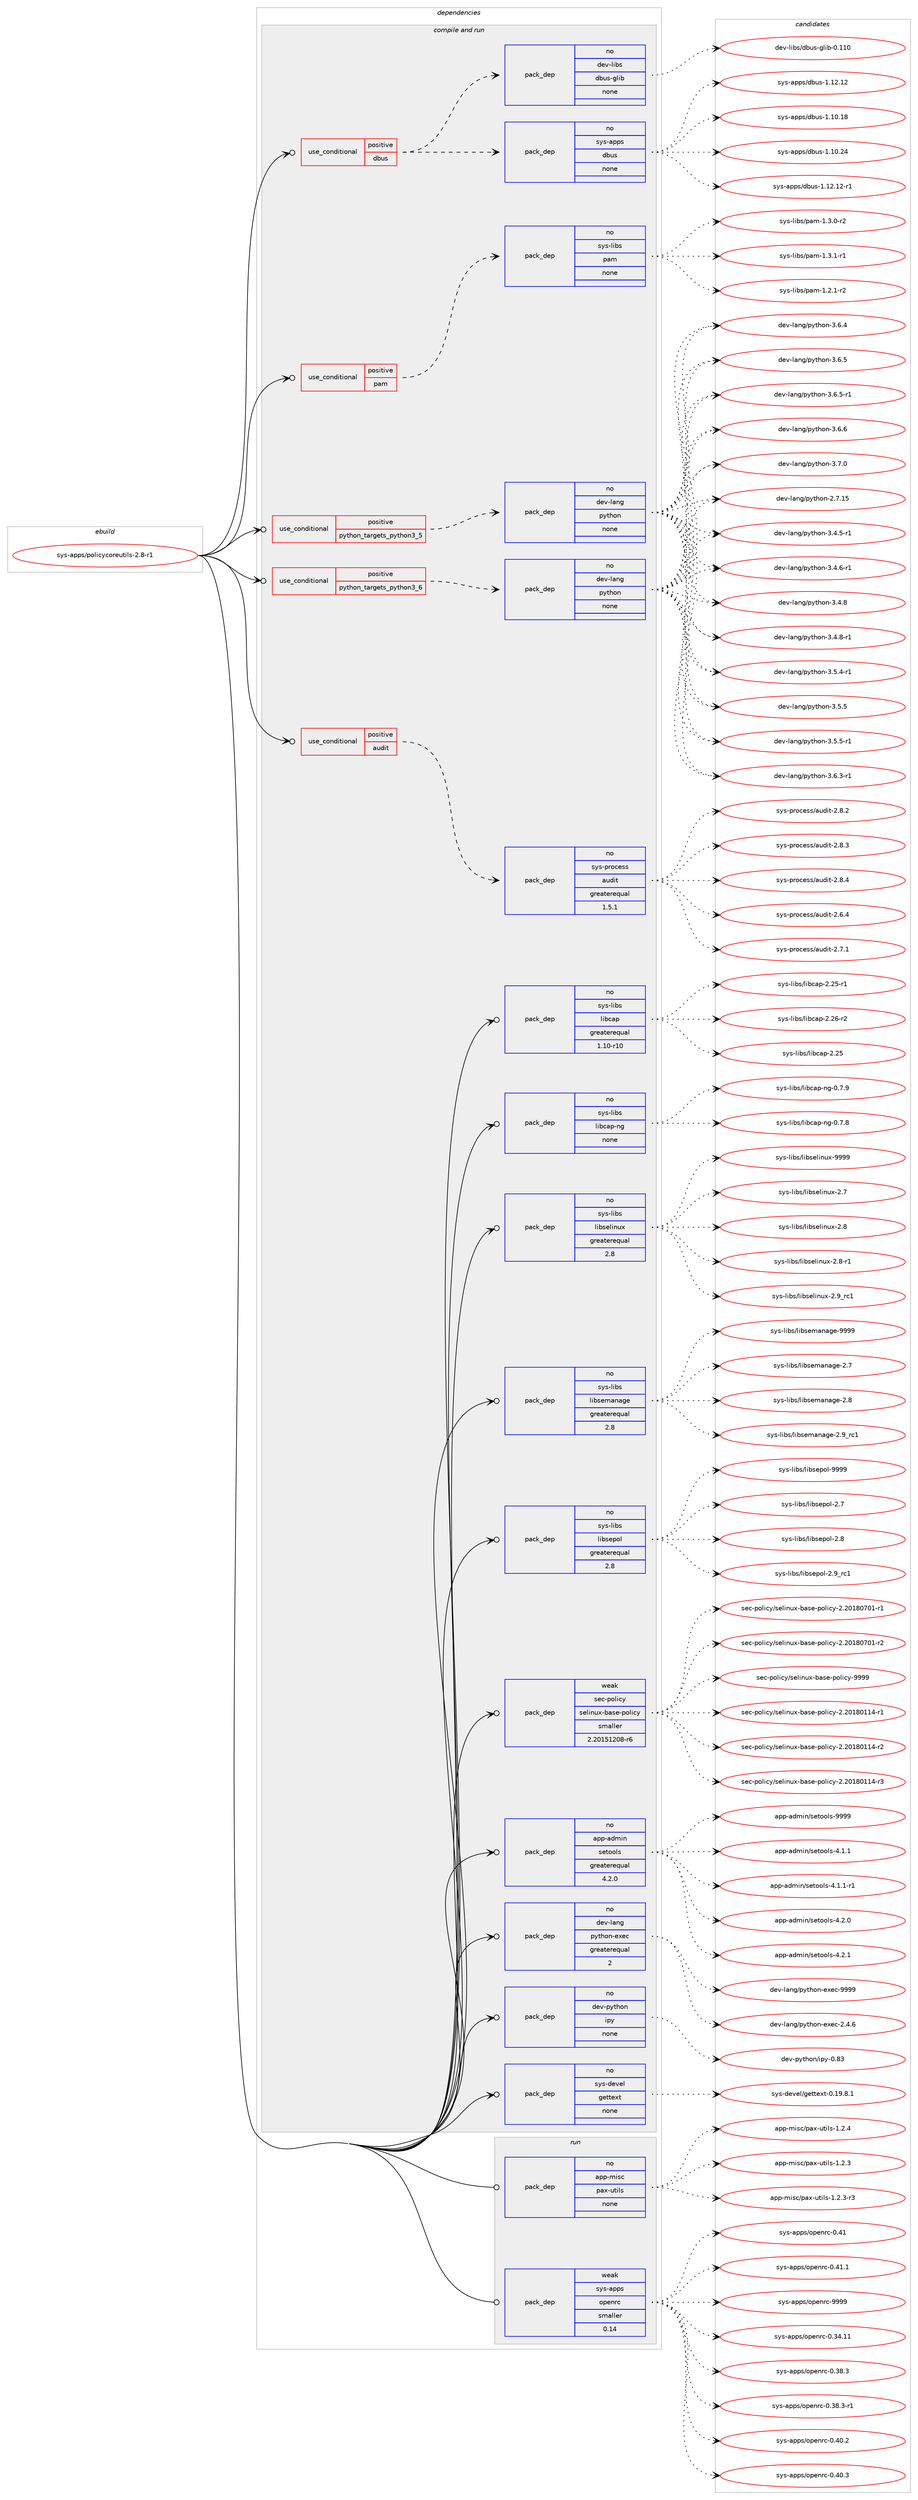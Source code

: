 digraph prolog {

# *************
# Graph options
# *************

newrank=true;
concentrate=true;
compound=true;
graph [rankdir=LR,fontname=Helvetica,fontsize=10,ranksep=1.5];#, ranksep=2.5, nodesep=0.2];
edge  [arrowhead=vee];
node  [fontname=Helvetica,fontsize=10];

# **********
# The ebuild
# **********

subgraph cluster_leftcol {
color=gray;
rank=same;
label=<<i>ebuild</i>>;
id [label="sys-apps/policycoreutils-2.8-r1", color=red, width=4, href="../sys-apps/policycoreutils-2.8-r1.svg"];
}

# ****************
# The dependencies
# ****************

subgraph cluster_midcol {
color=gray;
label=<<i>dependencies</i>>;
subgraph cluster_compile {
fillcolor="#eeeeee";
style=filled;
label=<<i>compile</i>>;
}
subgraph cluster_compileandrun {
fillcolor="#eeeeee";
style=filled;
label=<<i>compile and run</i>>;
subgraph cond224 {
dependency2861 [label=<<TABLE BORDER="0" CELLBORDER="1" CELLSPACING="0" CELLPADDING="4"><TR><TD ROWSPAN="3" CELLPADDING="10">use_conditional</TD></TR><TR><TD>positive</TD></TR><TR><TD>audit</TD></TR></TABLE>>, shape=none, color=red];
subgraph pack2581 {
dependency2862 [label=<<TABLE BORDER="0" CELLBORDER="1" CELLSPACING="0" CELLPADDING="4" WIDTH="220"><TR><TD ROWSPAN="6" CELLPADDING="30">pack_dep</TD></TR><TR><TD WIDTH="110">no</TD></TR><TR><TD>sys-process</TD></TR><TR><TD>audit</TD></TR><TR><TD>greaterequal</TD></TR><TR><TD>1.5.1</TD></TR></TABLE>>, shape=none, color=blue];
}
dependency2861:e -> dependency2862:w [weight=20,style="dashed",arrowhead="vee"];
}
id:e -> dependency2861:w [weight=20,style="solid",arrowhead="odotvee"];
subgraph cond225 {
dependency2863 [label=<<TABLE BORDER="0" CELLBORDER="1" CELLSPACING="0" CELLPADDING="4"><TR><TD ROWSPAN="3" CELLPADDING="10">use_conditional</TD></TR><TR><TD>positive</TD></TR><TR><TD>dbus</TD></TR></TABLE>>, shape=none, color=red];
subgraph pack2582 {
dependency2864 [label=<<TABLE BORDER="0" CELLBORDER="1" CELLSPACING="0" CELLPADDING="4" WIDTH="220"><TR><TD ROWSPAN="6" CELLPADDING="30">pack_dep</TD></TR><TR><TD WIDTH="110">no</TD></TR><TR><TD>sys-apps</TD></TR><TR><TD>dbus</TD></TR><TR><TD>none</TD></TR><TR><TD></TD></TR></TABLE>>, shape=none, color=blue];
}
dependency2863:e -> dependency2864:w [weight=20,style="dashed",arrowhead="vee"];
subgraph pack2583 {
dependency2865 [label=<<TABLE BORDER="0" CELLBORDER="1" CELLSPACING="0" CELLPADDING="4" WIDTH="220"><TR><TD ROWSPAN="6" CELLPADDING="30">pack_dep</TD></TR><TR><TD WIDTH="110">no</TD></TR><TR><TD>dev-libs</TD></TR><TR><TD>dbus-glib</TD></TR><TR><TD>none</TD></TR><TR><TD></TD></TR></TABLE>>, shape=none, color=blue];
}
dependency2863:e -> dependency2865:w [weight=20,style="dashed",arrowhead="vee"];
}
id:e -> dependency2863:w [weight=20,style="solid",arrowhead="odotvee"];
subgraph cond226 {
dependency2866 [label=<<TABLE BORDER="0" CELLBORDER="1" CELLSPACING="0" CELLPADDING="4"><TR><TD ROWSPAN="3" CELLPADDING="10">use_conditional</TD></TR><TR><TD>positive</TD></TR><TR><TD>pam</TD></TR></TABLE>>, shape=none, color=red];
subgraph pack2584 {
dependency2867 [label=<<TABLE BORDER="0" CELLBORDER="1" CELLSPACING="0" CELLPADDING="4" WIDTH="220"><TR><TD ROWSPAN="6" CELLPADDING="30">pack_dep</TD></TR><TR><TD WIDTH="110">no</TD></TR><TR><TD>sys-libs</TD></TR><TR><TD>pam</TD></TR><TR><TD>none</TD></TR><TR><TD></TD></TR></TABLE>>, shape=none, color=blue];
}
dependency2866:e -> dependency2867:w [weight=20,style="dashed",arrowhead="vee"];
}
id:e -> dependency2866:w [weight=20,style="solid",arrowhead="odotvee"];
subgraph cond227 {
dependency2868 [label=<<TABLE BORDER="0" CELLBORDER="1" CELLSPACING="0" CELLPADDING="4"><TR><TD ROWSPAN="3" CELLPADDING="10">use_conditional</TD></TR><TR><TD>positive</TD></TR><TR><TD>python_targets_python3_5</TD></TR></TABLE>>, shape=none, color=red];
subgraph pack2585 {
dependency2869 [label=<<TABLE BORDER="0" CELLBORDER="1" CELLSPACING="0" CELLPADDING="4" WIDTH="220"><TR><TD ROWSPAN="6" CELLPADDING="30">pack_dep</TD></TR><TR><TD WIDTH="110">no</TD></TR><TR><TD>dev-lang</TD></TR><TR><TD>python</TD></TR><TR><TD>none</TD></TR><TR><TD></TD></TR></TABLE>>, shape=none, color=blue];
}
dependency2868:e -> dependency2869:w [weight=20,style="dashed",arrowhead="vee"];
}
id:e -> dependency2868:w [weight=20,style="solid",arrowhead="odotvee"];
subgraph cond228 {
dependency2870 [label=<<TABLE BORDER="0" CELLBORDER="1" CELLSPACING="0" CELLPADDING="4"><TR><TD ROWSPAN="3" CELLPADDING="10">use_conditional</TD></TR><TR><TD>positive</TD></TR><TR><TD>python_targets_python3_6</TD></TR></TABLE>>, shape=none, color=red];
subgraph pack2586 {
dependency2871 [label=<<TABLE BORDER="0" CELLBORDER="1" CELLSPACING="0" CELLPADDING="4" WIDTH="220"><TR><TD ROWSPAN="6" CELLPADDING="30">pack_dep</TD></TR><TR><TD WIDTH="110">no</TD></TR><TR><TD>dev-lang</TD></TR><TR><TD>python</TD></TR><TR><TD>none</TD></TR><TR><TD></TD></TR></TABLE>>, shape=none, color=blue];
}
dependency2870:e -> dependency2871:w [weight=20,style="dashed",arrowhead="vee"];
}
id:e -> dependency2870:w [weight=20,style="solid",arrowhead="odotvee"];
subgraph pack2587 {
dependency2872 [label=<<TABLE BORDER="0" CELLBORDER="1" CELLSPACING="0" CELLPADDING="4" WIDTH="220"><TR><TD ROWSPAN="6" CELLPADDING="30">pack_dep</TD></TR><TR><TD WIDTH="110">no</TD></TR><TR><TD>app-admin</TD></TR><TR><TD>setools</TD></TR><TR><TD>greaterequal</TD></TR><TR><TD>4.2.0</TD></TR></TABLE>>, shape=none, color=blue];
}
id:e -> dependency2872:w [weight=20,style="solid",arrowhead="odotvee"];
subgraph pack2588 {
dependency2873 [label=<<TABLE BORDER="0" CELLBORDER="1" CELLSPACING="0" CELLPADDING="4" WIDTH="220"><TR><TD ROWSPAN="6" CELLPADDING="30">pack_dep</TD></TR><TR><TD WIDTH="110">no</TD></TR><TR><TD>dev-lang</TD></TR><TR><TD>python-exec</TD></TR><TR><TD>greaterequal</TD></TR><TR><TD>2</TD></TR></TABLE>>, shape=none, color=blue];
}
id:e -> dependency2873:w [weight=20,style="solid",arrowhead="odotvee"];
subgraph pack2589 {
dependency2874 [label=<<TABLE BORDER="0" CELLBORDER="1" CELLSPACING="0" CELLPADDING="4" WIDTH="220"><TR><TD ROWSPAN="6" CELLPADDING="30">pack_dep</TD></TR><TR><TD WIDTH="110">no</TD></TR><TR><TD>dev-python</TD></TR><TR><TD>ipy</TD></TR><TR><TD>none</TD></TR><TR><TD></TD></TR></TABLE>>, shape=none, color=blue];
}
id:e -> dependency2874:w [weight=20,style="solid",arrowhead="odotvee"];
subgraph pack2590 {
dependency2875 [label=<<TABLE BORDER="0" CELLBORDER="1" CELLSPACING="0" CELLPADDING="4" WIDTH="220"><TR><TD ROWSPAN="6" CELLPADDING="30">pack_dep</TD></TR><TR><TD WIDTH="110">no</TD></TR><TR><TD>sys-devel</TD></TR><TR><TD>gettext</TD></TR><TR><TD>none</TD></TR><TR><TD></TD></TR></TABLE>>, shape=none, color=blue];
}
id:e -> dependency2875:w [weight=20,style="solid",arrowhead="odotvee"];
subgraph pack2591 {
dependency2876 [label=<<TABLE BORDER="0" CELLBORDER="1" CELLSPACING="0" CELLPADDING="4" WIDTH="220"><TR><TD ROWSPAN="6" CELLPADDING="30">pack_dep</TD></TR><TR><TD WIDTH="110">no</TD></TR><TR><TD>sys-libs</TD></TR><TR><TD>libcap</TD></TR><TR><TD>greaterequal</TD></TR><TR><TD>1.10-r10</TD></TR></TABLE>>, shape=none, color=blue];
}
id:e -> dependency2876:w [weight=20,style="solid",arrowhead="odotvee"];
subgraph pack2592 {
dependency2877 [label=<<TABLE BORDER="0" CELLBORDER="1" CELLSPACING="0" CELLPADDING="4" WIDTH="220"><TR><TD ROWSPAN="6" CELLPADDING="30">pack_dep</TD></TR><TR><TD WIDTH="110">no</TD></TR><TR><TD>sys-libs</TD></TR><TR><TD>libcap-ng</TD></TR><TR><TD>none</TD></TR><TR><TD></TD></TR></TABLE>>, shape=none, color=blue];
}
id:e -> dependency2877:w [weight=20,style="solid",arrowhead="odotvee"];
subgraph pack2593 {
dependency2878 [label=<<TABLE BORDER="0" CELLBORDER="1" CELLSPACING="0" CELLPADDING="4" WIDTH="220"><TR><TD ROWSPAN="6" CELLPADDING="30">pack_dep</TD></TR><TR><TD WIDTH="110">no</TD></TR><TR><TD>sys-libs</TD></TR><TR><TD>libselinux</TD></TR><TR><TD>greaterequal</TD></TR><TR><TD>2.8</TD></TR></TABLE>>, shape=none, color=blue];
}
id:e -> dependency2878:w [weight=20,style="solid",arrowhead="odotvee"];
subgraph pack2594 {
dependency2879 [label=<<TABLE BORDER="0" CELLBORDER="1" CELLSPACING="0" CELLPADDING="4" WIDTH="220"><TR><TD ROWSPAN="6" CELLPADDING="30">pack_dep</TD></TR><TR><TD WIDTH="110">no</TD></TR><TR><TD>sys-libs</TD></TR><TR><TD>libsemanage</TD></TR><TR><TD>greaterequal</TD></TR><TR><TD>2.8</TD></TR></TABLE>>, shape=none, color=blue];
}
id:e -> dependency2879:w [weight=20,style="solid",arrowhead="odotvee"];
subgraph pack2595 {
dependency2880 [label=<<TABLE BORDER="0" CELLBORDER="1" CELLSPACING="0" CELLPADDING="4" WIDTH="220"><TR><TD ROWSPAN="6" CELLPADDING="30">pack_dep</TD></TR><TR><TD WIDTH="110">no</TD></TR><TR><TD>sys-libs</TD></TR><TR><TD>libsepol</TD></TR><TR><TD>greaterequal</TD></TR><TR><TD>2.8</TD></TR></TABLE>>, shape=none, color=blue];
}
id:e -> dependency2880:w [weight=20,style="solid",arrowhead="odotvee"];
subgraph pack2596 {
dependency2881 [label=<<TABLE BORDER="0" CELLBORDER="1" CELLSPACING="0" CELLPADDING="4" WIDTH="220"><TR><TD ROWSPAN="6" CELLPADDING="30">pack_dep</TD></TR><TR><TD WIDTH="110">weak</TD></TR><TR><TD>sec-policy</TD></TR><TR><TD>selinux-base-policy</TD></TR><TR><TD>smaller</TD></TR><TR><TD>2.20151208-r6</TD></TR></TABLE>>, shape=none, color=blue];
}
id:e -> dependency2881:w [weight=20,style="solid",arrowhead="odotvee"];
}
subgraph cluster_run {
fillcolor="#eeeeee";
style=filled;
label=<<i>run</i>>;
subgraph pack2597 {
dependency2882 [label=<<TABLE BORDER="0" CELLBORDER="1" CELLSPACING="0" CELLPADDING="4" WIDTH="220"><TR><TD ROWSPAN="6" CELLPADDING="30">pack_dep</TD></TR><TR><TD WIDTH="110">no</TD></TR><TR><TD>app-misc</TD></TR><TR><TD>pax-utils</TD></TR><TR><TD>none</TD></TR><TR><TD></TD></TR></TABLE>>, shape=none, color=blue];
}
id:e -> dependency2882:w [weight=20,style="solid",arrowhead="odot"];
subgraph pack2598 {
dependency2883 [label=<<TABLE BORDER="0" CELLBORDER="1" CELLSPACING="0" CELLPADDING="4" WIDTH="220"><TR><TD ROWSPAN="6" CELLPADDING="30">pack_dep</TD></TR><TR><TD WIDTH="110">weak</TD></TR><TR><TD>sys-apps</TD></TR><TR><TD>openrc</TD></TR><TR><TD>smaller</TD></TR><TR><TD>0.14</TD></TR></TABLE>>, shape=none, color=blue];
}
id:e -> dependency2883:w [weight=20,style="solid",arrowhead="odot"];
}
}

# **************
# The candidates
# **************

subgraph cluster_choices {
rank=same;
color=gray;
label=<<i>candidates</i>>;

subgraph choice2581 {
color=black;
nodesep=1;
choice11512111545112114111991011151154797117100105116455046544652 [label="sys-process/audit-2.6.4", color=red, width=4,href="../sys-process/audit-2.6.4.svg"];
choice11512111545112114111991011151154797117100105116455046554649 [label="sys-process/audit-2.7.1", color=red, width=4,href="../sys-process/audit-2.7.1.svg"];
choice11512111545112114111991011151154797117100105116455046564650 [label="sys-process/audit-2.8.2", color=red, width=4,href="../sys-process/audit-2.8.2.svg"];
choice11512111545112114111991011151154797117100105116455046564651 [label="sys-process/audit-2.8.3", color=red, width=4,href="../sys-process/audit-2.8.3.svg"];
choice11512111545112114111991011151154797117100105116455046564652 [label="sys-process/audit-2.8.4", color=red, width=4,href="../sys-process/audit-2.8.4.svg"];
dependency2862:e -> choice11512111545112114111991011151154797117100105116455046544652:w [style=dotted,weight="100"];
dependency2862:e -> choice11512111545112114111991011151154797117100105116455046554649:w [style=dotted,weight="100"];
dependency2862:e -> choice11512111545112114111991011151154797117100105116455046564650:w [style=dotted,weight="100"];
dependency2862:e -> choice11512111545112114111991011151154797117100105116455046564651:w [style=dotted,weight="100"];
dependency2862:e -> choice11512111545112114111991011151154797117100105116455046564652:w [style=dotted,weight="100"];
}
subgraph choice2582 {
color=black;
nodesep=1;
choice115121115459711211211547100981171154549464950464950 [label="sys-apps/dbus-1.12.12", color=red, width=4,href="../sys-apps/dbus-1.12.12.svg"];
choice115121115459711211211547100981171154549464948464956 [label="sys-apps/dbus-1.10.18", color=red, width=4,href="../sys-apps/dbus-1.10.18.svg"];
choice115121115459711211211547100981171154549464948465052 [label="sys-apps/dbus-1.10.24", color=red, width=4,href="../sys-apps/dbus-1.10.24.svg"];
choice1151211154597112112115471009811711545494649504649504511449 [label="sys-apps/dbus-1.12.12-r1", color=red, width=4,href="../sys-apps/dbus-1.12.12-r1.svg"];
dependency2864:e -> choice115121115459711211211547100981171154549464950464950:w [style=dotted,weight="100"];
dependency2864:e -> choice115121115459711211211547100981171154549464948464956:w [style=dotted,weight="100"];
dependency2864:e -> choice115121115459711211211547100981171154549464948465052:w [style=dotted,weight="100"];
dependency2864:e -> choice1151211154597112112115471009811711545494649504649504511449:w [style=dotted,weight="100"];
}
subgraph choice2583 {
color=black;
nodesep=1;
choice100101118451081059811547100981171154510310810598454846494948 [label="dev-libs/dbus-glib-0.110", color=red, width=4,href="../dev-libs/dbus-glib-0.110.svg"];
dependency2865:e -> choice100101118451081059811547100981171154510310810598454846494948:w [style=dotted,weight="100"];
}
subgraph choice2584 {
color=black;
nodesep=1;
choice115121115451081059811547112971094549465046494511450 [label="sys-libs/pam-1.2.1-r2", color=red, width=4,href="../sys-libs/pam-1.2.1-r2.svg"];
choice115121115451081059811547112971094549465146484511450 [label="sys-libs/pam-1.3.0-r2", color=red, width=4,href="../sys-libs/pam-1.3.0-r2.svg"];
choice115121115451081059811547112971094549465146494511449 [label="sys-libs/pam-1.3.1-r1", color=red, width=4,href="../sys-libs/pam-1.3.1-r1.svg"];
dependency2867:e -> choice115121115451081059811547112971094549465046494511450:w [style=dotted,weight="100"];
dependency2867:e -> choice115121115451081059811547112971094549465146484511450:w [style=dotted,weight="100"];
dependency2867:e -> choice115121115451081059811547112971094549465146494511449:w [style=dotted,weight="100"];
}
subgraph choice2585 {
color=black;
nodesep=1;
choice10010111845108971101034711212111610411111045504655464953 [label="dev-lang/python-2.7.15", color=red, width=4,href="../dev-lang/python-2.7.15.svg"];
choice1001011184510897110103471121211161041111104551465246534511449 [label="dev-lang/python-3.4.5-r1", color=red, width=4,href="../dev-lang/python-3.4.5-r1.svg"];
choice1001011184510897110103471121211161041111104551465246544511449 [label="dev-lang/python-3.4.6-r1", color=red, width=4,href="../dev-lang/python-3.4.6-r1.svg"];
choice100101118451089711010347112121116104111110455146524656 [label="dev-lang/python-3.4.8", color=red, width=4,href="../dev-lang/python-3.4.8.svg"];
choice1001011184510897110103471121211161041111104551465246564511449 [label="dev-lang/python-3.4.8-r1", color=red, width=4,href="../dev-lang/python-3.4.8-r1.svg"];
choice1001011184510897110103471121211161041111104551465346524511449 [label="dev-lang/python-3.5.4-r1", color=red, width=4,href="../dev-lang/python-3.5.4-r1.svg"];
choice100101118451089711010347112121116104111110455146534653 [label="dev-lang/python-3.5.5", color=red, width=4,href="../dev-lang/python-3.5.5.svg"];
choice1001011184510897110103471121211161041111104551465346534511449 [label="dev-lang/python-3.5.5-r1", color=red, width=4,href="../dev-lang/python-3.5.5-r1.svg"];
choice1001011184510897110103471121211161041111104551465446514511449 [label="dev-lang/python-3.6.3-r1", color=red, width=4,href="../dev-lang/python-3.6.3-r1.svg"];
choice100101118451089711010347112121116104111110455146544652 [label="dev-lang/python-3.6.4", color=red, width=4,href="../dev-lang/python-3.6.4.svg"];
choice100101118451089711010347112121116104111110455146544653 [label="dev-lang/python-3.6.5", color=red, width=4,href="../dev-lang/python-3.6.5.svg"];
choice1001011184510897110103471121211161041111104551465446534511449 [label="dev-lang/python-3.6.5-r1", color=red, width=4,href="../dev-lang/python-3.6.5-r1.svg"];
choice100101118451089711010347112121116104111110455146544654 [label="dev-lang/python-3.6.6", color=red, width=4,href="../dev-lang/python-3.6.6.svg"];
choice100101118451089711010347112121116104111110455146554648 [label="dev-lang/python-3.7.0", color=red, width=4,href="../dev-lang/python-3.7.0.svg"];
dependency2869:e -> choice10010111845108971101034711212111610411111045504655464953:w [style=dotted,weight="100"];
dependency2869:e -> choice1001011184510897110103471121211161041111104551465246534511449:w [style=dotted,weight="100"];
dependency2869:e -> choice1001011184510897110103471121211161041111104551465246544511449:w [style=dotted,weight="100"];
dependency2869:e -> choice100101118451089711010347112121116104111110455146524656:w [style=dotted,weight="100"];
dependency2869:e -> choice1001011184510897110103471121211161041111104551465246564511449:w [style=dotted,weight="100"];
dependency2869:e -> choice1001011184510897110103471121211161041111104551465346524511449:w [style=dotted,weight="100"];
dependency2869:e -> choice100101118451089711010347112121116104111110455146534653:w [style=dotted,weight="100"];
dependency2869:e -> choice1001011184510897110103471121211161041111104551465346534511449:w [style=dotted,weight="100"];
dependency2869:e -> choice1001011184510897110103471121211161041111104551465446514511449:w [style=dotted,weight="100"];
dependency2869:e -> choice100101118451089711010347112121116104111110455146544652:w [style=dotted,weight="100"];
dependency2869:e -> choice100101118451089711010347112121116104111110455146544653:w [style=dotted,weight="100"];
dependency2869:e -> choice1001011184510897110103471121211161041111104551465446534511449:w [style=dotted,weight="100"];
dependency2869:e -> choice100101118451089711010347112121116104111110455146544654:w [style=dotted,weight="100"];
dependency2869:e -> choice100101118451089711010347112121116104111110455146554648:w [style=dotted,weight="100"];
}
subgraph choice2586 {
color=black;
nodesep=1;
choice10010111845108971101034711212111610411111045504655464953 [label="dev-lang/python-2.7.15", color=red, width=4,href="../dev-lang/python-2.7.15.svg"];
choice1001011184510897110103471121211161041111104551465246534511449 [label="dev-lang/python-3.4.5-r1", color=red, width=4,href="../dev-lang/python-3.4.5-r1.svg"];
choice1001011184510897110103471121211161041111104551465246544511449 [label="dev-lang/python-3.4.6-r1", color=red, width=4,href="../dev-lang/python-3.4.6-r1.svg"];
choice100101118451089711010347112121116104111110455146524656 [label="dev-lang/python-3.4.8", color=red, width=4,href="../dev-lang/python-3.4.8.svg"];
choice1001011184510897110103471121211161041111104551465246564511449 [label="dev-lang/python-3.4.8-r1", color=red, width=4,href="../dev-lang/python-3.4.8-r1.svg"];
choice1001011184510897110103471121211161041111104551465346524511449 [label="dev-lang/python-3.5.4-r1", color=red, width=4,href="../dev-lang/python-3.5.4-r1.svg"];
choice100101118451089711010347112121116104111110455146534653 [label="dev-lang/python-3.5.5", color=red, width=4,href="../dev-lang/python-3.5.5.svg"];
choice1001011184510897110103471121211161041111104551465346534511449 [label="dev-lang/python-3.5.5-r1", color=red, width=4,href="../dev-lang/python-3.5.5-r1.svg"];
choice1001011184510897110103471121211161041111104551465446514511449 [label="dev-lang/python-3.6.3-r1", color=red, width=4,href="../dev-lang/python-3.6.3-r1.svg"];
choice100101118451089711010347112121116104111110455146544652 [label="dev-lang/python-3.6.4", color=red, width=4,href="../dev-lang/python-3.6.4.svg"];
choice100101118451089711010347112121116104111110455146544653 [label="dev-lang/python-3.6.5", color=red, width=4,href="../dev-lang/python-3.6.5.svg"];
choice1001011184510897110103471121211161041111104551465446534511449 [label="dev-lang/python-3.6.5-r1", color=red, width=4,href="../dev-lang/python-3.6.5-r1.svg"];
choice100101118451089711010347112121116104111110455146544654 [label="dev-lang/python-3.6.6", color=red, width=4,href="../dev-lang/python-3.6.6.svg"];
choice100101118451089711010347112121116104111110455146554648 [label="dev-lang/python-3.7.0", color=red, width=4,href="../dev-lang/python-3.7.0.svg"];
dependency2871:e -> choice10010111845108971101034711212111610411111045504655464953:w [style=dotted,weight="100"];
dependency2871:e -> choice1001011184510897110103471121211161041111104551465246534511449:w [style=dotted,weight="100"];
dependency2871:e -> choice1001011184510897110103471121211161041111104551465246544511449:w [style=dotted,weight="100"];
dependency2871:e -> choice100101118451089711010347112121116104111110455146524656:w [style=dotted,weight="100"];
dependency2871:e -> choice1001011184510897110103471121211161041111104551465246564511449:w [style=dotted,weight="100"];
dependency2871:e -> choice1001011184510897110103471121211161041111104551465346524511449:w [style=dotted,weight="100"];
dependency2871:e -> choice100101118451089711010347112121116104111110455146534653:w [style=dotted,weight="100"];
dependency2871:e -> choice1001011184510897110103471121211161041111104551465346534511449:w [style=dotted,weight="100"];
dependency2871:e -> choice1001011184510897110103471121211161041111104551465446514511449:w [style=dotted,weight="100"];
dependency2871:e -> choice100101118451089711010347112121116104111110455146544652:w [style=dotted,weight="100"];
dependency2871:e -> choice100101118451089711010347112121116104111110455146544653:w [style=dotted,weight="100"];
dependency2871:e -> choice1001011184510897110103471121211161041111104551465446534511449:w [style=dotted,weight="100"];
dependency2871:e -> choice100101118451089711010347112121116104111110455146544654:w [style=dotted,weight="100"];
dependency2871:e -> choice100101118451089711010347112121116104111110455146554648:w [style=dotted,weight="100"];
}
subgraph choice2587 {
color=black;
nodesep=1;
choice97112112459710010910511047115101116111111108115455246494649 [label="app-admin/setools-4.1.1", color=red, width=4,href="../app-admin/setools-4.1.1.svg"];
choice971121124597100109105110471151011161111111081154552464946494511449 [label="app-admin/setools-4.1.1-r1", color=red, width=4,href="../app-admin/setools-4.1.1-r1.svg"];
choice97112112459710010910511047115101116111111108115455246504648 [label="app-admin/setools-4.2.0", color=red, width=4,href="../app-admin/setools-4.2.0.svg"];
choice97112112459710010910511047115101116111111108115455246504649 [label="app-admin/setools-4.2.1", color=red, width=4,href="../app-admin/setools-4.2.1.svg"];
choice971121124597100109105110471151011161111111081154557575757 [label="app-admin/setools-9999", color=red, width=4,href="../app-admin/setools-9999.svg"];
dependency2872:e -> choice97112112459710010910511047115101116111111108115455246494649:w [style=dotted,weight="100"];
dependency2872:e -> choice971121124597100109105110471151011161111111081154552464946494511449:w [style=dotted,weight="100"];
dependency2872:e -> choice97112112459710010910511047115101116111111108115455246504648:w [style=dotted,weight="100"];
dependency2872:e -> choice97112112459710010910511047115101116111111108115455246504649:w [style=dotted,weight="100"];
dependency2872:e -> choice971121124597100109105110471151011161111111081154557575757:w [style=dotted,weight="100"];
}
subgraph choice2588 {
color=black;
nodesep=1;
choice1001011184510897110103471121211161041111104510112010199455046524654 [label="dev-lang/python-exec-2.4.6", color=red, width=4,href="../dev-lang/python-exec-2.4.6.svg"];
choice10010111845108971101034711212111610411111045101120101994557575757 [label="dev-lang/python-exec-9999", color=red, width=4,href="../dev-lang/python-exec-9999.svg"];
dependency2873:e -> choice1001011184510897110103471121211161041111104510112010199455046524654:w [style=dotted,weight="100"];
dependency2873:e -> choice10010111845108971101034711212111610411111045101120101994557575757:w [style=dotted,weight="100"];
}
subgraph choice2589 {
color=black;
nodesep=1;
choice10010111845112121116104111110471051121214548465651 [label="dev-python/ipy-0.83", color=red, width=4,href="../dev-python/ipy-0.83.svg"];
dependency2874:e -> choice10010111845112121116104111110471051121214548465651:w [style=dotted,weight="100"];
}
subgraph choice2590 {
color=black;
nodesep=1;
choice1151211154510010111810110847103101116116101120116454846495746564649 [label="sys-devel/gettext-0.19.8.1", color=red, width=4,href="../sys-devel/gettext-0.19.8.1.svg"];
dependency2875:e -> choice1151211154510010111810110847103101116116101120116454846495746564649:w [style=dotted,weight="100"];
}
subgraph choice2591 {
color=black;
nodesep=1;
choice1151211154510810598115471081059899971124550465053 [label="sys-libs/libcap-2.25", color=red, width=4,href="../sys-libs/libcap-2.25.svg"];
choice11512111545108105981154710810598999711245504650534511449 [label="sys-libs/libcap-2.25-r1", color=red, width=4,href="../sys-libs/libcap-2.25-r1.svg"];
choice11512111545108105981154710810598999711245504650544511450 [label="sys-libs/libcap-2.26-r2", color=red, width=4,href="../sys-libs/libcap-2.26-r2.svg"];
dependency2876:e -> choice1151211154510810598115471081059899971124550465053:w [style=dotted,weight="100"];
dependency2876:e -> choice11512111545108105981154710810598999711245504650534511449:w [style=dotted,weight="100"];
dependency2876:e -> choice11512111545108105981154710810598999711245504650544511450:w [style=dotted,weight="100"];
}
subgraph choice2592 {
color=black;
nodesep=1;
choice11512111545108105981154710810598999711245110103454846554656 [label="sys-libs/libcap-ng-0.7.8", color=red, width=4,href="../sys-libs/libcap-ng-0.7.8.svg"];
choice11512111545108105981154710810598999711245110103454846554657 [label="sys-libs/libcap-ng-0.7.9", color=red, width=4,href="../sys-libs/libcap-ng-0.7.9.svg"];
dependency2877:e -> choice11512111545108105981154710810598999711245110103454846554656:w [style=dotted,weight="100"];
dependency2877:e -> choice11512111545108105981154710810598999711245110103454846554657:w [style=dotted,weight="100"];
}
subgraph choice2593 {
color=black;
nodesep=1;
choice1151211154510810598115471081059811510110810511011712045504655 [label="sys-libs/libselinux-2.7", color=red, width=4,href="../sys-libs/libselinux-2.7.svg"];
choice1151211154510810598115471081059811510110810511011712045504656 [label="sys-libs/libselinux-2.8", color=red, width=4,href="../sys-libs/libselinux-2.8.svg"];
choice11512111545108105981154710810598115101108105110117120455046564511449 [label="sys-libs/libselinux-2.8-r1", color=red, width=4,href="../sys-libs/libselinux-2.8-r1.svg"];
choice1151211154510810598115471081059811510110810511011712045504657951149949 [label="sys-libs/libselinux-2.9_rc1", color=red, width=4,href="../sys-libs/libselinux-2.9_rc1.svg"];
choice115121115451081059811547108105981151011081051101171204557575757 [label="sys-libs/libselinux-9999", color=red, width=4,href="../sys-libs/libselinux-9999.svg"];
dependency2878:e -> choice1151211154510810598115471081059811510110810511011712045504655:w [style=dotted,weight="100"];
dependency2878:e -> choice1151211154510810598115471081059811510110810511011712045504656:w [style=dotted,weight="100"];
dependency2878:e -> choice11512111545108105981154710810598115101108105110117120455046564511449:w [style=dotted,weight="100"];
dependency2878:e -> choice1151211154510810598115471081059811510110810511011712045504657951149949:w [style=dotted,weight="100"];
dependency2878:e -> choice115121115451081059811547108105981151011081051101171204557575757:w [style=dotted,weight="100"];
}
subgraph choice2594 {
color=black;
nodesep=1;
choice11512111545108105981154710810598115101109971109710310145504655 [label="sys-libs/libsemanage-2.7", color=red, width=4,href="../sys-libs/libsemanage-2.7.svg"];
choice11512111545108105981154710810598115101109971109710310145504656 [label="sys-libs/libsemanage-2.8", color=red, width=4,href="../sys-libs/libsemanage-2.8.svg"];
choice11512111545108105981154710810598115101109971109710310145504657951149949 [label="sys-libs/libsemanage-2.9_rc1", color=red, width=4,href="../sys-libs/libsemanage-2.9_rc1.svg"];
choice1151211154510810598115471081059811510110997110971031014557575757 [label="sys-libs/libsemanage-9999", color=red, width=4,href="../sys-libs/libsemanage-9999.svg"];
dependency2879:e -> choice11512111545108105981154710810598115101109971109710310145504655:w [style=dotted,weight="100"];
dependency2879:e -> choice11512111545108105981154710810598115101109971109710310145504656:w [style=dotted,weight="100"];
dependency2879:e -> choice11512111545108105981154710810598115101109971109710310145504657951149949:w [style=dotted,weight="100"];
dependency2879:e -> choice1151211154510810598115471081059811510110997110971031014557575757:w [style=dotted,weight="100"];
}
subgraph choice2595 {
color=black;
nodesep=1;
choice1151211154510810598115471081059811510111211110845504655 [label="sys-libs/libsepol-2.7", color=red, width=4,href="../sys-libs/libsepol-2.7.svg"];
choice1151211154510810598115471081059811510111211110845504656 [label="sys-libs/libsepol-2.8", color=red, width=4,href="../sys-libs/libsepol-2.8.svg"];
choice1151211154510810598115471081059811510111211110845504657951149949 [label="sys-libs/libsepol-2.9_rc1", color=red, width=4,href="../sys-libs/libsepol-2.9_rc1.svg"];
choice115121115451081059811547108105981151011121111084557575757 [label="sys-libs/libsepol-9999", color=red, width=4,href="../sys-libs/libsepol-9999.svg"];
dependency2880:e -> choice1151211154510810598115471081059811510111211110845504655:w [style=dotted,weight="100"];
dependency2880:e -> choice1151211154510810598115471081059811510111211110845504656:w [style=dotted,weight="100"];
dependency2880:e -> choice1151211154510810598115471081059811510111211110845504657951149949:w [style=dotted,weight="100"];
dependency2880:e -> choice115121115451081059811547108105981151011121111084557575757:w [style=dotted,weight="100"];
}
subgraph choice2596 {
color=black;
nodesep=1;
choice11510199451121111081059912147115101108105110117120459897115101451121111081059912145504650484956484949524511449 [label="sec-policy/selinux-base-policy-2.20180114-r1", color=red, width=4,href="../sec-policy/selinux-base-policy-2.20180114-r1.svg"];
choice11510199451121111081059912147115101108105110117120459897115101451121111081059912145504650484956484949524511450 [label="sec-policy/selinux-base-policy-2.20180114-r2", color=red, width=4,href="../sec-policy/selinux-base-policy-2.20180114-r2.svg"];
choice11510199451121111081059912147115101108105110117120459897115101451121111081059912145504650484956484949524511451 [label="sec-policy/selinux-base-policy-2.20180114-r3", color=red, width=4,href="../sec-policy/selinux-base-policy-2.20180114-r3.svg"];
choice11510199451121111081059912147115101108105110117120459897115101451121111081059912145504650484956485548494511449 [label="sec-policy/selinux-base-policy-2.20180701-r1", color=red, width=4,href="../sec-policy/selinux-base-policy-2.20180701-r1.svg"];
choice11510199451121111081059912147115101108105110117120459897115101451121111081059912145504650484956485548494511450 [label="sec-policy/selinux-base-policy-2.20180701-r2", color=red, width=4,href="../sec-policy/selinux-base-policy-2.20180701-r2.svg"];
choice1151019945112111108105991214711510110810511011712045989711510145112111108105991214557575757 [label="sec-policy/selinux-base-policy-9999", color=red, width=4,href="../sec-policy/selinux-base-policy-9999.svg"];
dependency2881:e -> choice11510199451121111081059912147115101108105110117120459897115101451121111081059912145504650484956484949524511449:w [style=dotted,weight="100"];
dependency2881:e -> choice11510199451121111081059912147115101108105110117120459897115101451121111081059912145504650484956484949524511450:w [style=dotted,weight="100"];
dependency2881:e -> choice11510199451121111081059912147115101108105110117120459897115101451121111081059912145504650484956484949524511451:w [style=dotted,weight="100"];
dependency2881:e -> choice11510199451121111081059912147115101108105110117120459897115101451121111081059912145504650484956485548494511449:w [style=dotted,weight="100"];
dependency2881:e -> choice11510199451121111081059912147115101108105110117120459897115101451121111081059912145504650484956485548494511450:w [style=dotted,weight="100"];
dependency2881:e -> choice1151019945112111108105991214711510110810511011712045989711510145112111108105991214557575757:w [style=dotted,weight="100"];
}
subgraph choice2597 {
color=black;
nodesep=1;
choice971121124510910511599471129712045117116105108115454946504651 [label="app-misc/pax-utils-1.2.3", color=red, width=4,href="../app-misc/pax-utils-1.2.3.svg"];
choice9711211245109105115994711297120451171161051081154549465046514511451 [label="app-misc/pax-utils-1.2.3-r3", color=red, width=4,href="../app-misc/pax-utils-1.2.3-r3.svg"];
choice971121124510910511599471129712045117116105108115454946504652 [label="app-misc/pax-utils-1.2.4", color=red, width=4,href="../app-misc/pax-utils-1.2.4.svg"];
dependency2882:e -> choice971121124510910511599471129712045117116105108115454946504651:w [style=dotted,weight="100"];
dependency2882:e -> choice9711211245109105115994711297120451171161051081154549465046514511451:w [style=dotted,weight="100"];
dependency2882:e -> choice971121124510910511599471129712045117116105108115454946504652:w [style=dotted,weight="100"];
}
subgraph choice2598 {
color=black;
nodesep=1;
choice115121115459711211211547111112101110114994548465152464949 [label="sys-apps/openrc-0.34.11", color=red, width=4,href="../sys-apps/openrc-0.34.11.svg"];
choice1151211154597112112115471111121011101149945484651564651 [label="sys-apps/openrc-0.38.3", color=red, width=4,href="../sys-apps/openrc-0.38.3.svg"];
choice11512111545971121121154711111210111011499454846515646514511449 [label="sys-apps/openrc-0.38.3-r1", color=red, width=4,href="../sys-apps/openrc-0.38.3-r1.svg"];
choice1151211154597112112115471111121011101149945484652484650 [label="sys-apps/openrc-0.40.2", color=red, width=4,href="../sys-apps/openrc-0.40.2.svg"];
choice1151211154597112112115471111121011101149945484652484651 [label="sys-apps/openrc-0.40.3", color=red, width=4,href="../sys-apps/openrc-0.40.3.svg"];
choice115121115459711211211547111112101110114994548465249 [label="sys-apps/openrc-0.41", color=red, width=4,href="../sys-apps/openrc-0.41.svg"];
choice1151211154597112112115471111121011101149945484652494649 [label="sys-apps/openrc-0.41.1", color=red, width=4,href="../sys-apps/openrc-0.41.1.svg"];
choice115121115459711211211547111112101110114994557575757 [label="sys-apps/openrc-9999", color=red, width=4,href="../sys-apps/openrc-9999.svg"];
dependency2883:e -> choice115121115459711211211547111112101110114994548465152464949:w [style=dotted,weight="100"];
dependency2883:e -> choice1151211154597112112115471111121011101149945484651564651:w [style=dotted,weight="100"];
dependency2883:e -> choice11512111545971121121154711111210111011499454846515646514511449:w [style=dotted,weight="100"];
dependency2883:e -> choice1151211154597112112115471111121011101149945484652484650:w [style=dotted,weight="100"];
dependency2883:e -> choice1151211154597112112115471111121011101149945484652484651:w [style=dotted,weight="100"];
dependency2883:e -> choice115121115459711211211547111112101110114994548465249:w [style=dotted,weight="100"];
dependency2883:e -> choice1151211154597112112115471111121011101149945484652494649:w [style=dotted,weight="100"];
dependency2883:e -> choice115121115459711211211547111112101110114994557575757:w [style=dotted,weight="100"];
}
}

}
